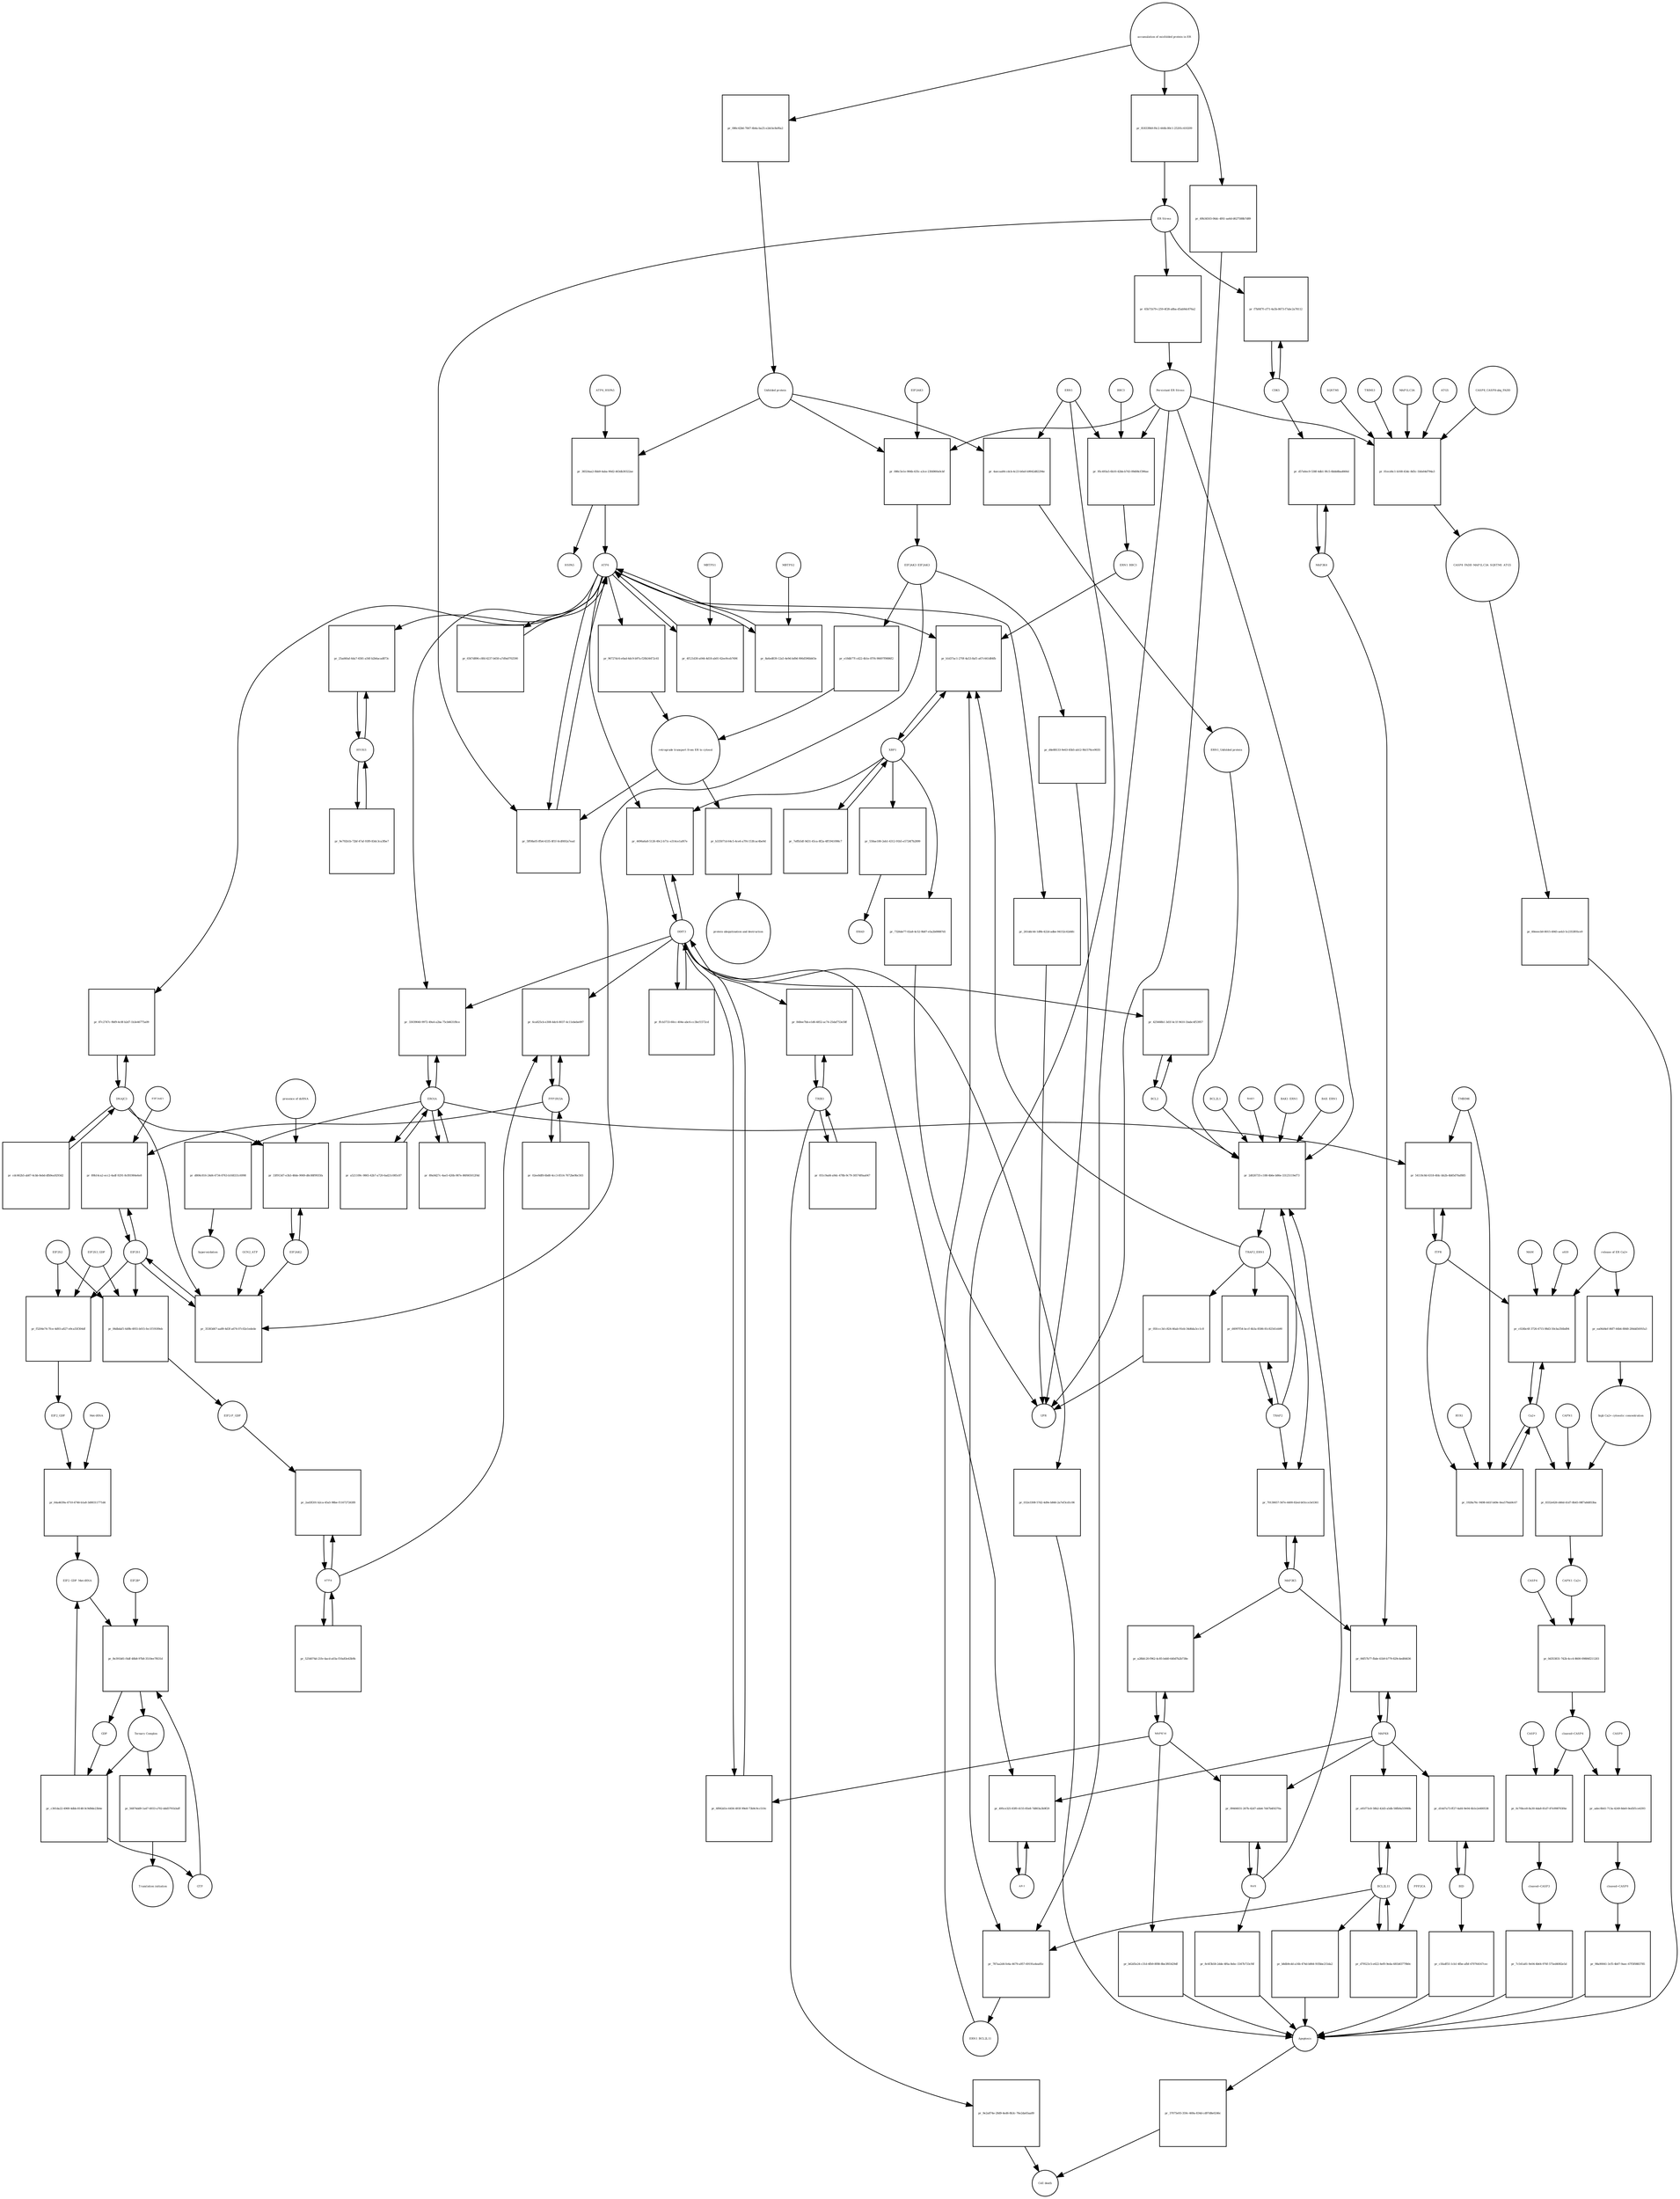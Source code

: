 strict digraph  {
ATF6_HSPA5 [annotation="", bipartite=0, cls=complex, fontsize=4, label=ATF6_HSPA5, shape=circle];
"pr_38324aa2-0bb9-4aba-90d2-463db30322ae" [annotation="", bipartite=1, cls=process, fontsize=4, label="pr_38324aa2-0bb9-4aba-90d2-463db30322ae", shape=square];
ATF6 [annotation="urn_miriam_hgnc.symbol_ATF6", bipartite=0, cls=macromolecule, fontsize=4, label=ATF6, shape=circle];
HSPA5 [annotation="urn_miriam_hgnc.symbol_HSPA5", bipartite=0, cls=macromolecule, fontsize=4, label=HSPA5, shape=circle];
"Unfolded protein" [annotation="", bipartite=0, cls=macromolecule, fontsize=4, label="Unfolded protein", shape=circle];
ERN1 [annotation="urn_miriam_hgnc.symbol_ERN1", bipartite=0, cls=macromolecule, fontsize=4, label=ERN1, shape=circle];
"pr_4aecaa84-cdcb-4c23-b0a0-b9042d82294e" [annotation="", bipartite=1, cls=process, fontsize=4, label="pr_4aecaa84-cdcb-4c23-b0a0-b9042d82294e", shape=square];
"ERN1_Unfolded protein" [annotation="", bipartite=0, cls=complex, fontsize=4, label="ERN1_Unfolded protein", shape=circle];
EIF2AK3_EIF2AK3 [annotation="", bipartite=0, cls=complex, fontsize=4, label=EIF2AK3_EIF2AK3, shape=circle];
"pr_e18db77f-cd22-4b1e-87f4-98497f9886f2" [annotation="", bipartite=1, cls=process, fontsize=4, label="pr_e18db77f-cd22-4b1e-87f4-98497f9886f2", shape=square];
"retrograde transport from ER to cytosol" [annotation="", bipartite=0, cls=phenotype, fontsize=4, label="retrograde transport from ER to cytosol", shape=circle];
"pr_96727dc6-e0ad-4dc9-b97a-f20b34472c61" [annotation="", bipartite=1, cls=process, fontsize=4, label="pr_96727dc6-e0ad-4dc9-b97a-f20b34472c61", shape=square];
"pr_b335071d-64c5-4ce6-a7f4-153fcac4be9d" [annotation="", bipartite=1, cls=process, fontsize=4, label="pr_b335071d-64c5-4ce6-a7f4-153fcac4be9d", shape=square];
"protein ubiquitination and destruction" [annotation="", bipartite=0, cls=phenotype, fontsize=4, label="protein ubiquitination and destruction", shape=circle];
"pr_2d026735-c188-4b6e-b86e-33125119ef73" [annotation="", bipartite=1, cls=process, fontsize=4, label="pr_2d026735-c188-4b6e-b86e-33125119ef73", shape=square];
TRAF2_ERN1 [annotation="", bipartite=0, cls=complex, fontsize=4, label=TRAF2_ERN1, shape=circle];
BAK1_ERN1 [annotation="", bipartite=0, cls=complex, fontsize=4, label=BAK1_ERN1, shape=circle];
BAX_ERN1 [annotation="", bipartite=0, cls=complex, fontsize=4, label=BAX_ERN1, shape=circle];
BCL2 [annotation="urn_miriam_hgnc.symbol_BCL2", bipartite=0, cls="nucleic acid feature", fontsize=4, label=BCL2, shape=circle];
BCL2L1 [annotation="urn_miriam_hgnc.symbol_BCL2L1", bipartite=0, cls=macromolecule, fontsize=4, label=BCL2L1, shape=circle];
"Persistant ER Stress" [annotation="", bipartite=0, cls=phenotype, fontsize=4, label="Persistant ER Stress", shape=circle];
BAX [annotation="urn_miriam_hgnc.symbol_BAX", bipartite=0, cls=macromolecule, fontsize=4, label=BAX, shape=circle];
BAK1 [annotation="urn_miriam_hgnc.symbol_BAK1", bipartite=0, cls=macromolecule, fontsize=4, label=BAK1, shape=circle];
TRAF2 [annotation="urn_miriam_hgnc.symbol_TRAF2", bipartite=0, cls=macromolecule, fontsize=4, label=TRAF2, shape=circle];
XBP1 [annotation="urn_miriam_hgnc.symbol_XBP1", bipartite=0, cls=macromolecule, fontsize=4, label=XBP1, shape=circle];
"pr_b1d37ac1-270f-4a53-8af1-a67c441d84fb" [annotation="", bipartite=1, cls=process, fontsize=4, label="pr_b1d37ac1-270f-4a53-8af1-a67c441d84fb", shape=square];
ERN1_BBC3 [annotation="", bipartite=0, cls=complex, fontsize=4, label=ERN1_BBC3, shape=circle];
ERN1_BCL2L11 [annotation="", bipartite=0, cls=complex, fontsize=4, label=ERN1_BCL2L11, shape=circle];
"pr_7effb5df-9d31-45ca-8f2a-4ff1941098c7" [annotation="", bipartite=1, cls=process, fontsize=4, label="pr_7effb5df-9d31-45ca-8f2a-4ff1941098c7", shape=square];
"pr_558ae180-2eb1-4312-91b5-e5724f7b2899" [annotation="", bipartite=1, cls=process, fontsize=4, label="pr_558ae180-2eb1-4312-91b5-e5724f7b2899", shape=square];
ERAD [annotation="", bipartite=0, cls=phenotype, fontsize=4, label=ERAD, shape=circle];
"pr_7326de77-02a8-4c52-9b87-e5a2b09887d1" [annotation="", bipartite=1, cls=process, fontsize=4, label="pr_7326de77-02a8-4c52-9b87-e5a2b09887d1", shape=square];
UPR [annotation="", bipartite=0, cls=phenotype, fontsize=4, label=UPR, shape=circle];
"pr_d4997f54-bccf-4b3a-8586-81c82541eb90" [annotation="", bipartite=1, cls=process, fontsize=4, label="pr_d4997f54-bccf-4b3a-8586-81c82541eb90", shape=square];
MAPK8 [annotation="urn_miriam_hgnc.symbol_MAPK8", bipartite=0, cls=macromolecule, fontsize=4, label=MAPK8, shape=circle];
"pr_06f57b77-fbde-41b9-b779-829c4ed84636" [annotation="", bipartite=1, cls=process, fontsize=4, label="pr_06f57b77-fbde-41b9-b779-829c4ed84636", shape=square];
MAP3K4 [annotation="urn_miriam_hgnc.symbol_MAP3K4", bipartite=0, cls=macromolecule, fontsize=4, label=MAP3K4, shape=circle];
MAP3K5 [annotation="urn_miriam_hgnc.symbol_MAP3K5", bipartite=0, cls=macromolecule, fontsize=4, label=MAP3K5, shape=circle];
MAPK14 [annotation="urn_miriam_hgnc.symbol_MAPK14", bipartite=0, cls=macromolecule, fontsize=4, label=MAPK14, shape=circle];
"pr_a28bfc20-f962-4c85-b440-640d7b2b738e" [annotation="", bipartite=1, cls=process, fontsize=4, label="pr_a28bfc20-f962-4c85-b440-640d7b2b738e", shape=square];
"pr_b62d5e24-c31d-4fb9-8f88-8be3f65429df" [annotation="", bipartite=1, cls=process, fontsize=4, label="pr_b62d5e24-c31d-4fb9-8f88-8be3f65429df", shape=square];
Apoptosis [annotation="", bipartite=0, cls=phenotype, fontsize=4, label=Apoptosis, shape=circle];
DDIT3 [annotation="urn_miriam_hgnc.symbol_DDIT3", bipartite=0, cls=macromolecule, fontsize=4, label=DDIT3, shape=circle];
"pr_6f062d1e-6456-493f-99e8-73b9c9cc510c" [annotation="", bipartite=1, cls=process, fontsize=4, label="pr_6f062d1e-6456-493f-99e8-73b9c9cc510c", shape=square];
"pr_032e3308-57d2-4d9e-b846-2a7ef3cd1c06" [annotation="", bipartite=1, cls=process, fontsize=4, label="pr_032e3308-57d2-4d9e-b846-2a7ef3cd1c06", shape=square];
"pr_425668b1-3d1f-4c1f-9410-1babc4f53957" [annotation="", bipartite=1, cls=process, fontsize=4, label="pr_425668b1-3d1f-4c1f-9410-1babc4f53957", shape=square];
"pr_5ff08a05-ffb4-4335-8f1f-0cdf492a7ead" [annotation="", bipartite=1, cls=process, fontsize=4, label="pr_5ff08a05-ffb4-4335-8f1f-0cdf492a7ead", shape=square];
"ER Stress" [annotation="", bipartite=0, cls=phenotype, fontsize=4, label="ER Stress", shape=circle];
"pr_4f121d30-a044-4d18-ab01-62ee9ceb7496" [annotation="", bipartite=1, cls=process, fontsize=4, label="pr_4f121d30-a044-4d18-ab01-62ee9ceb7496", shape=square];
MBTPS1 [annotation="urn_miriam_hgnc.symbol_MBTPS1", bipartite=0, cls=macromolecule, fontsize=4, label=MBTPS1, shape=circle];
"pr_8a6ed839-12a5-4e9d-bd9d-906d596bb03e" [annotation="", bipartite=1, cls=process, fontsize=4, label="pr_8a6ed839-12a5-4e9d-bd9d-906d596bb03e", shape=square];
MBTPS2 [annotation="urn_miriam_hgnc.symbol_MBTPS2", bipartite=0, cls=macromolecule, fontsize=4, label=MBTPS2, shape=circle];
"pr_6567d896-c8fd-4237-b650-a7d9a0702590" [annotation="", bipartite=1, cls=process, fontsize=4, label="pr_6567d896-c8fd-4237-b650-a7d9a0702590", shape=square];
"pr_ffcb3733-60cc-404e-abc6-cc3bcf1572cd" [annotation="", bipartite=1, cls=process, fontsize=4, label="pr_ffcb3733-60cc-404e-abc6-cc3bcf1572cd", shape=square];
"pr_4496a6a8-5126-49c2-b71c-e314ce1af67e" [annotation="", bipartite=1, cls=process, fontsize=4, label="pr_4496a6a8-5126-49c2-b71c-e314ce1af67e", shape=square];
EIF2S1 [annotation="urn_miriam_hgnc.symbol_EIF2S1", bipartite=0, cls=macromolecule, fontsize=4, label=EIF2S1, shape=circle];
"pr_35383d67-aa89-4d3f-a674-07c02e1edede" [annotation="", bipartite=1, cls=process, fontsize=4, label="pr_35383d67-aa89-4d3f-a674-07c02e1edede", shape=square];
GCN2_ATP [annotation="", bipartite=0, cls=complex, fontsize=4, label=GCN2_ATP, shape=circle];
EIF2AK2 [annotation="urn_miriam_hgnc.symbol_EIF2AK2", bipartite=0, cls=macromolecule, fontsize=4, label=EIF2AK2, shape=circle];
DNAJC3 [annotation="urn_miriam_hgnc.symbol_DNAJC3", bipartite=0, cls=macromolecule, fontsize=4, label=DNAJC3, shape=circle];
EIF2S2 [annotation="urn_miriam_hgnc.symbol_EIF2S2", bipartite=0, cls=macromolecule, fontsize=4, label=EIF2S2, shape=circle];
"pr_f5204e74-7fce-4d93-a827-e9ca55f304df" [annotation="", bipartite=1, cls=process, fontsize=4, label="pr_f5204e74-7fce-4d93-a827-e9ca55f304df", shape=square];
EIF2S3_GDP [annotation="", bipartite=0, cls=complex, fontsize=4, label=EIF2S3_GDP, shape=circle];
EIF2_GDP [annotation="", bipartite=0, cls=complex, fontsize=4, label=EIF2_GDP, shape=circle];
"EIF2_GDP_Met-tRNA" [annotation="", bipartite=0, cls=complex, fontsize=4, label="EIF2_GDP_Met-tRNA", shape=circle];
"pr_8e391b81-f4df-48b8-97b8-3510ee7f631d" [annotation="", bipartite=1, cls=process, fontsize=4, label="pr_8e391b81-f4df-48b8-97b8-3510ee7f631d", shape=square];
"Ternary Complex" [annotation="", bipartite=0, cls=complex, fontsize=4, label="Ternary Complex", shape=circle];
"EIF2B*" [annotation="", bipartite=0, cls=complex, fontsize=4, label="EIF2B*", shape=circle];
GTP [annotation="urn_miriam_obo.chebi_CHEBI%3A57600", bipartite=0, cls="simple chemical", fontsize=4, label=GTP, shape=circle];
GDP [annotation="urn_miriam_obo.chebi_CHEBI%3A65180", bipartite=0, cls="simple chemical", fontsize=4, label=GDP, shape=circle];
"pr_c361da22-4969-4dbb-8148-0c9d9de23b4e" [annotation="", bipartite=1, cls=process, fontsize=4, label="pr_c361da22-4969-4dbb-8148-0c9d9de23b4e", shape=square];
ATF4 [annotation="urn_miriam_hgnc.symbol_ATF4", bipartite=0, cls=macromolecule, fontsize=4, label=ATF4, shape=circle];
"pr_2ad3f201-b2ca-45a5-98be-f116727263f8" [annotation="", bipartite=1, cls=process, fontsize=4, label="pr_2ad3f201-b2ca-45a5-98be-f116727263f8", shape=square];
"EIF2-P_GDP" [annotation="", bipartite=0, cls=complex, fontsize=4, label="EIF2-P_GDP", shape=circle];
"pr_5254074d-21fe-4acd-a03a-f10a83e43b9b" [annotation="", bipartite=1, cls=process, fontsize=4, label="pr_5254074d-21fe-4acd-a03a-f10a83e43b9b", shape=square];
PPP1R15A [annotation="urn_miriam_hgnc.symbol_PPP1R15A", bipartite=0, cls=macromolecule, fontsize=4, label=PPP1R15A, shape=circle];
"pr_6ca825cb-e308-4dc6-8037-4c11ebebe097" [annotation="", bipartite=1, cls=process, fontsize=4, label="pr_6ca825cb-e308-4dc6-8037-4c11ebebe097", shape=square];
"pr_02ee8df8-6bd0-4cc3-8514-7672be9bc503" [annotation="", bipartite=1, cls=process, fontsize=4, label="pr_02ee8df8-6bd0-4cc3-8514-7672be9bc503", shape=square];
"pr_56874dd9-1a47-4933-a702-ddd5791b3aff" [annotation="", bipartite=1, cls=process, fontsize=4, label="pr_56874dd9-1a47-4933-a702-ddd5791b3aff", shape=square];
"Translation initiation" [annotation="", bipartite=0, cls=phenotype, fontsize=4, label="Translation initiation", shape=circle];
"pr_70130657-567e-4400-82ed-b03cce3e5361" [annotation="", bipartite=1, cls=process, fontsize=4, label="pr_70130657-567e-4400-82ed-b03cce3e5361", shape=square];
ERO1A [annotation="urn_miriam_hgnc.symbol_ERO1A", bipartite=0, cls=macromolecule, fontsize=4, label=ERO1A, shape=circle];
"pr_33039040-9972-49a4-a2ba-75cb6631f8ce" [annotation="", bipartite=1, cls=process, fontsize=4, label="pr_33039040-9972-49a4-a2ba-75cb6631f8ce", shape=square];
"pr_89a9d27c-4ae5-426b-987e-86f665012f4d" [annotation="", bipartite=1, cls=process, fontsize=4, label="pr_89a9d27c-4ae5-426b-987e-86f665012f4d", shape=square];
"pr_89b14ca2-ecc2-4adf-9291-8cf81984e6e8" [annotation="", bipartite=1, cls=process, fontsize=4, label="pr_89b14ca2-ecc2-4adf-9291-8cf81984e6e8", shape=square];
EIF2AK1 [annotation="urn_miriam_hgnc.symbol_EIF2AK1", bipartite=0, cls=macromolecule, fontsize=4, label=EIF2AK1, shape=circle];
"pr_09466031-267b-42d7-abb4-7d47b4f4370a" [annotation="", bipartite=1, cls=process, fontsize=4, label="pr_09466031-267b-42d7-abb4-7d47b4f4370a", shape=square];
"pr_8c6f3b58-2dde-4f6a-8ebc-3347b733cf4f" [annotation="", bipartite=1, cls=process, fontsize=4, label="pr_8c6f3b58-2dde-4f6a-8ebc-3347b733cf4f", shape=square];
"Ca2+" [annotation="urn_miriam_obo.chebi_CHEBI%3A29108", bipartite=0, cls="simple chemical", fontsize=4, label="Ca2+", shape=circle];
"pr_c024bc6f-3726-4715-98d3-50cba356bd94" [annotation="", bipartite=1, cls=process, fontsize=4, label="pr_c024bc6f-3726-4715-98d3-50cba356bd94", shape=square];
"release of ER Ca2+" [annotation="", bipartite=0, cls=phenotype, fontsize=4, label="release of ER Ca2+", shape=circle];
ITPR [annotation="urn_miriam_hgnc.symbol_ITPR1|urn_miriam_hgnc.symbol_ITPR2|urn_miriam_hgnc.symbol_ITPR3", bipartite=0, cls=macromolecule, fontsize=4, label=ITPR, shape=circle];
MAM [annotation="", bipartite=0, cls=phenotype, fontsize=4, label=MAM, shape=circle];
s619 [annotation="", bipartite=0, cls=complex, fontsize=4, label=s619, shape=circle];
"pr_d57a6ec9-538f-4db1-9fc5-6bbb8bad666d" [annotation="", bipartite=1, cls=process, fontsize=4, label="pr_d57a6ec9-538f-4db1-9fc5-6bbb8bad666d", shape=square];
CDK5 [annotation="urn_miriam_hgnc.symbol_CDK5", bipartite=0, cls=macromolecule, fontsize=4, label=CDK5, shape=circle];
"pr_f7bf4f7f-cf71-4a5b-8673-f7abc2a78112" [annotation="", bipartite=1, cls="uncertain process", fontsize=4, label="pr_f7bf4f7f-cf71-4a5b-8673-f7abc2a78112", shape=square];
"pr_37075e93-359c-469a-834d-cd97d8e0246c" [annotation="", bipartite=1, cls=process, fontsize=4, label="pr_37075e93-359c-469a-834d-cd97d8e0246c", shape=square];
"Cell death" [annotation="", bipartite=0, cls=phenotype, fontsize=4, label="Cell death", shape=circle];
"pr_1928a76c-9498-441f-b49e-0ea579ab9c67" [annotation="", bipartite=1, cls=process, fontsize=4, label="pr_1928a76c-9498-441f-b49e-0ea579ab9c67", shape=square];
TMBIM6 [annotation="urn_miriam_hgnc.symbol_TMBIM6", bipartite=0, cls=macromolecule, fontsize=4, label=TMBIM6, shape=circle];
RYR1 [annotation="urn_miriam_hgnc.symbol_RYR1", bipartite=0, cls=macromolecule, fontsize=4, label=RYR1, shape=circle];
EIF2AK3 [annotation="urn_miriam_hgnc.symbol_EIF2AK3", bipartite=0, cls=macromolecule, fontsize=4, label=EIF2AK3, shape=circle];
"pr_086c5e1e-984b-435c-a3ce-23fd060a0cbf" [annotation="", bipartite=1, cls=process, fontsize=4, label="pr_086c5e1e-984b-435c-a3ce-23fd060a0cbf", shape=square];
"pr_d806c816-24d4-4734-8763-b168331c6998" [annotation="", bipartite=1, cls=process, fontsize=4, label="pr_d806c816-24d4-4734-8763-b168331c6998", shape=square];
hyperoxidation [annotation="", bipartite=0, cls=phenotype, fontsize=4, label=hyperoxidation, shape=circle];
"pr_a521109c-9865-42b7-a720-6ad21c085c87" [annotation="", bipartite=1, cls=process, fontsize=4, label="pr_a521109c-9865-42b7-a720-6ad21c085c87", shape=square];
"pr_65b71b79-c259-4f28-a8ba-d5ab9dc876a2" [annotation="", bipartite=1, cls=process, fontsize=4, label="pr_65b71b79-c259-4f28-a8ba-d5ab9dc876a2", shape=square];
"CASP8_CASP8-ubq_FADD" [annotation="", bipartite=0, cls=complex, fontsize=4, label="CASP8_CASP8-ubq_FADD", shape=circle];
"pr_01ecd4c1-b168-43dc-8d5c-1bfa64d794a3" [annotation="", bipartite=1, cls=process, fontsize=4, label="pr_01ecd4c1-b168-43dc-8d5c-1bfa64d794a3", shape=square];
"SQSTM1 " [annotation="urn_miriam_hgnc.symbol_SQSTM1", bipartite=0, cls=macromolecule, fontsize=4, label="SQSTM1 ", shape=circle];
CASP8_FADD_MAP1LC3A_SQSTM1_ATG5 [annotation="", bipartite=0, cls=complex, fontsize=4, label=CASP8_FADD_MAP1LC3A_SQSTM1_ATG5, shape=circle];
TRIM13 [annotation="urn_miriam_hgnc.symbol_TRIM13", bipartite=0, cls=macromolecule, fontsize=4, label=TRIM13, shape=circle];
MAP1LC3A [annotation="urn_miriam_hgnc.symbol_MAP1LC3A", bipartite=0, cls=macromolecule, fontsize=4, label=MAP1LC3A, shape=circle];
ATG5 [annotation="urn_miriam_hgnc.symbol_ATG5", bipartite=0, cls=macromolecule, fontsize=4, label=ATG5, shape=circle];
"pr_60eeecb0-8015-4945-aeb3-5c2353f05ce9" [annotation="", bipartite=1, cls=process, fontsize=4, label="pr_60eeecb0-8015-4945-aeb3-5c2353f05ce9", shape=square];
"AP-1" [annotation="urn_miriam_hgnc.symbol_FOS|urn_miriam_hgnc.symbol_FOSB|urn_miriam_hgnc.symbol_FOSL1|urn_miriam_hgnc.symbol_FOSL2|urn_miriam_hgnc.symbol_JUN|urn_miriam_hgnc.symbol_JUNB|urn_miriam_hgnc.symbol_JUND", bipartite=0, cls=macromolecule, fontsize=4, label="AP-1", shape=circle];
"pr_495ce325-83f0-4155-85e8-7d803a3b9f29" [annotation="", bipartite=1, cls=process, fontsize=4, label="pr_495ce325-83f0-4155-85e8-7d803a3b9f29", shape=square];
"pr_33f913d7-e3b3-48de-9069-d8c88f9935fa" [annotation="", bipartite=1, cls=process, fontsize=4, label="pr_33f913d7-e3b3-48de-9069-d8c88f9935fa", shape=square];
"presence of dsRNA" [annotation="", bipartite=0, cls=phenotype, fontsize=4, label="presence of dsRNA", shape=circle];
"Met-tRNA" [annotation="urn_miriam_hgnc_HGNC%3A34779", bipartite=0, cls="nucleic acid feature", fontsize=4, label="Met-tRNA", shape=circle];
"pr_64a4639a-4710-4746-b1a8-3d00311771d4" [annotation="", bipartite=1, cls=process, fontsize=4, label="pr_64a4639a-4710-4746-b1a8-3d00311771d4", shape=square];
"pr_06dbdaf1-6d9b-4955-b015-fec1f19189eb" [annotation="", bipartite=1, cls=process, fontsize=4, label="pr_06dbdaf1-6d9b-4955-b015-fec1f19189eb", shape=square];
"accumulation of misfolded protein in ER" [annotation="", bipartite=0, cls=phenotype, fontsize=4, label="accumulation of misfolded protein in ER", shape=circle];
"pr_086c42b6-7847-4b4a-ba25-e2dcbc8ef6a2" [annotation="", bipartite=1, cls=process, fontsize=4, label="pr_086c42b6-7847-4b4a-ba25-e2dcbc8ef6a2", shape=square];
"pr_818339b9-f6c2-444b-80c1-25201c410209" [annotation="", bipartite=1, cls=process, fontsize=4, label="pr_818339b9-f6c2-444b-80c1-25201c410209", shape=square];
"pr_49b34503-06dc-4f61-aa6d-d627588b7d89" [annotation="", bipartite=1, cls=process, fontsize=4, label="pr_49b34503-06dc-4f61-aa6d-d627588b7d89", shape=square];
"pr_d4e88133-9e63-45b5-ab12-9b1576ce9035" [annotation="", bipartite=1, cls=process, fontsize=4, label="pr_d4e88133-9e63-45b5-ab12-9b1576ce9035", shape=square];
"pr_05fccc3d-c824-46ab-91eb-34d6da3cc1c8" [annotation="", bipartite=1, cls=process, fontsize=4, label="pr_05fccc3d-c824-46ab-91eb-34d6da3cc1c8", shape=square];
"pr_261ddc44-1d9b-422d-adbe-94152c62d4fc" [annotation="", bipartite=1, cls=process, fontsize=4, label="pr_261ddc44-1d9b-422d-adbe-94152c62d4fc", shape=square];
BCL2L11 [annotation="urn_miriam_hgnc.symbol_BCL2L11", bipartite=0, cls=macromolecule, fontsize=4, label=BCL2L11, shape=circle];
"pr_e81f73c8-58b2-42d3-a5db-58fb9a55900b" [annotation="", bipartite=1, cls=process, fontsize=4, label="pr_e81f73c8-58b2-42d3-a5db-58fb9a55900b", shape=square];
BID [annotation="urn_miriam_hgnc.symbol_BID", bipartite=0, cls=macromolecule, fontsize=4, label=BID, shape=circle];
"pr_d14d7a73-ff27-4afd-9e04-6b1e2e600538" [annotation="", bipartite=1, cls=process, fontsize=4, label="pr_d14d7a73-ff27-4afd-9e04-6b1e2e600538", shape=square];
"pr_b8db9cdd-a16b-474d-b864-91fbbe215da2" [annotation="", bipartite=1, cls=process, fontsize=4, label="pr_b8db9cdd-a16b-474d-b864-91fbbe215da2", shape=square];
"pr_c5fadf55-1cb1-4fbe-afbf-470764167cec" [annotation="", bipartite=1, cls=process, fontsize=4, label="pr_c5fadf55-1cb1-4fbe-afbf-470764167cec", shape=square];
"pr_787aa2d4-fe4a-4679-a957-69191a4ea85c" [annotation="", bipartite=1, cls=process, fontsize=4, label="pr_787aa2d4-fe4a-4679-a957-69191a4ea85c", shape=square];
"pr_95c493a5-6b10-42bb-b743-09d08cf396ae" [annotation="", bipartite=1, cls=process, fontsize=4, label="pr_95c493a5-6b10-42bb-b743-09d08cf396ae", shape=square];
BBC3 [annotation="urn_miriam_hgnc.symbol_BBC3", bipartite=0, cls=macromolecule, fontsize=4, label=BBC3, shape=circle];
"pr_d79523c5-e622-4ef0-9eda-681b83779b0c" [annotation="", bipartite=1, cls=process, fontsize=4, label="pr_d79523c5-e622-4ef0-9eda-681b83779b0c", shape=square];
PPP2CA [annotation="urn_miriam_hgnc.symbol_PPP2CA", bipartite=0, cls=macromolecule, fontsize=4, label=PPP2CA, shape=circle];
TRIB3 [annotation="urn_miriam_hgnc.symbol_TRIB3", bipartite=0, cls=macromolecule, fontsize=4, label=TRIB3, shape=circle];
"pr_848ee7bb-e1d6-4852-ac74-25daf753e58f" [annotation="", bipartite=1, cls=process, fontsize=4, label="pr_848ee7bb-e1d6-4852-ac74-25daf753e58f", shape=square];
"pr_051c9ad4-a9dc-478b-9c79-30574f0aa047" [annotation="", bipartite=1, cls=process, fontsize=4, label="pr_051c9ad4-a9dc-478b-9c79-30574f0aa047", shape=square];
"pr_9e2a874e-28d9-4ed6-8b3c-76e2da65aa89" [annotation="", bipartite=1, cls=process, fontsize=4, label="pr_9e2a874e-28d9-4ed6-8b3c-76e2da65aa89", shape=square];
"pr_ea06d4ef-86f7-44b6-8848-284dd5691fa3" [annotation="", bipartite=1, cls=process, fontsize=4, label="pr_ea06d4ef-86f7-44b6-8848-284dd5691fa3", shape=square];
"high Ca2+ cytosolic concentration" [annotation="", bipartite=0, cls=phenotype, fontsize=4, label="high Ca2+ cytosolic concentration", shape=circle];
"pr_87c2747c-9bf9-4c8f-b2d7-1b3e46775a09" [annotation="", bipartite=1, cls=process, fontsize=4, label="pr_87c2747c-9bf9-4c8f-b2d7-1b3e46775a09", shape=square];
"pr_cdc662b5-ab87-4cbb-8ebd-dfb9ea9293d2" [annotation="", bipartite=1, cls=process, fontsize=4, label="pr_cdc662b5-ab87-4cbb-8ebd-dfb9ea9293d2", shape=square];
"pr_54118c8d-6318-4fdc-bb2b-4b85d70af885" [annotation="", bipartite=1, cls=process, fontsize=4, label="pr_54118c8d-6318-4fdc-bb2b-4b85d70af885", shape=square];
CASP4 [annotation="urn_miriam_hgnc.symbol_CASP4", bipartite=0, cls=macromolecule, fontsize=4, label=CASP4, shape=circle];
"pr_0d353831-742b-4cc4-8600-09806f211203" [annotation="", bipartite=1, cls=process, fontsize=4, label="pr_0d353831-742b-4cc4-8600-09806f211203", shape=square];
"cleaved~CASP4" [annotation="urn_miriam_hgnc.symbol_CASP4", bipartite=0, cls=macromolecule, fontsize=4, label="cleaved~CASP4", shape=circle];
"CAPN1_Ca2+" [annotation="", bipartite=0, cls=complex, fontsize=4, label="CAPN1_Ca2+", shape=circle];
CASP3 [annotation="urn_miriam_hgnc.symbol_CASP3", bipartite=0, cls=macromolecule, fontsize=4, label=CASP3, shape=circle];
"pr_0c70bce8-8a30-4da8-81d7-87e998703f4e" [annotation="", bipartite=1, cls=process, fontsize=4, label="pr_0c70bce8-8a30-4da8-81d7-87e998703f4e", shape=square];
"cleaved~CASP3" [annotation="urn_miriam_hgnc.symbol_CASP3", bipartite=0, cls=macromolecule, fontsize=4, label="cleaved~CASP3", shape=circle];
CASP9 [annotation="urn_miriam_hgnc.symbol_CSAP9", bipartite=0, cls=macromolecule, fontsize=4, label=CASP9, shape=circle];
"pr_adec0b41-713a-4249-8de0-0ed5f1ce4393" [annotation="", bipartite=1, cls=process, fontsize=4, label="pr_adec0b41-713a-4249-8de0-0ed5f1ce4393", shape=square];
"cleaved~CASP9" [annotation="urn_miriam_hgnc.symbol_CASP9", bipartite=0, cls=macromolecule, fontsize=4, label="cleaved~CASP9", shape=circle];
CAPN1 [annotation="urn_miriam_hgnc.symbol_CAPN1", bipartite=0, cls=macromolecule, fontsize=4, label=CAPN1, shape=circle];
"pr_8332e626-d46d-41d7-8b45-08f7a8d853ba" [annotation="", bipartite=1, cls=process, fontsize=4, label="pr_8332e626-d46d-41d7-8b45-08f7a8d853ba", shape=square];
"pr_7c541a81-9e04-4b64-976f-575ed4082e5d" [annotation="", bipartite=1, cls=process, fontsize=4, label="pr_7c541a81-9e04-4b64-976f-575ed4082e5d", shape=square];
"pr_98a90041-3cf5-4b07-9aec-67f5f0883785" [annotation="", bipartite=1, cls=process, fontsize=4, label="pr_98a90041-3cf5-4b07-9aec-67f5f0883785", shape=square];
HYOU1 [annotation="urn_miriam_hgnc.symbol_HYOU1", bipartite=0, cls=macromolecule, fontsize=4, label=HYOU1, shape=circle];
"pr_25ad40af-6da7-4581-a56f-b2b6acad873c" [annotation="", bipartite=1, cls=process, fontsize=4, label="pr_25ad40af-6da7-4581-a56f-b2b6acad873c", shape=square];
"pr_9e792b1b-72bf-47af-93f9-83dc3ca3fbe7" [annotation="", bipartite=1, cls=process, fontsize=4, label="pr_9e792b1b-72bf-47af-93f9-83dc3ca3fbe7", shape=square];
ATF6_HSPA5 -> "pr_38324aa2-0bb9-4aba-90d2-463db30322ae"  [annotation="", interaction_type=consumption];
"pr_38324aa2-0bb9-4aba-90d2-463db30322ae" -> ATF6  [annotation="", interaction_type=production];
"pr_38324aa2-0bb9-4aba-90d2-463db30322ae" -> HSPA5  [annotation="", interaction_type=production];
ATF6 -> "pr_96727dc6-e0ad-4dc9-b97a-f20b34472c61"  [annotation="", interaction_type=consumption];
ATF6 -> "pr_b1d37ac1-270f-4a53-8af1-a67c441d84fb"  [annotation="urn_miriam_pubmed_26587781|urn_miriam_pubmed_23430059", interaction_type=catalysis];
ATF6 -> "pr_5ff08a05-ffb4-4335-8f1f-0cdf492a7ead"  [annotation="", interaction_type=consumption];
ATF6 -> "pr_4f121d30-a044-4d18-ab01-62ee9ceb7496"  [annotation="", interaction_type=consumption];
ATF6 -> "pr_8a6ed839-12a5-4e9d-bd9d-906d596bb03e"  [annotation="", interaction_type=consumption];
ATF6 -> "pr_6567d896-c8fd-4237-b650-a7d9a0702590"  [annotation="", interaction_type=consumption];
ATF6 -> "pr_4496a6a8-5126-49c2-b71c-e314ce1af67e"  [annotation="urn_miriam_pubmed_26587781|urn_miriam_pubmed_17991856|urn_miriam_pubmed_28843399", interaction_type=catalysis];
ATF6 -> "pr_33039040-9972-49a4-a2ba-75cb6631f8ce"  [annotation="urn_miriam_pubmed_23850759|urn_miriam_pubmed_25387528", interaction_type=catalysis];
ATF6 -> "pr_261ddc44-1d9b-422d-adbe-94152c62d4fc"  [annotation="", interaction_type=consumption];
ATF6 -> "pr_87c2747c-9bf9-4c8f-b2d7-1b3e46775a09"  [annotation="urn_miriam_pubmed_12601012|urn_miriam_pubmed_18360008", interaction_type=catalysis];
ATF6 -> "pr_25ad40af-6da7-4581-a56f-b2b6acad873c"  [annotation=urn_miriam_pubmed_18360008, interaction_type=catalysis];
"Unfolded protein" -> "pr_38324aa2-0bb9-4aba-90d2-463db30322ae"  [annotation="urn_miriam_pubmed_19509052|urn_miriam_pubmed_12847084|urn_miriam_pubmed_23850759", interaction_type=catalysis];
"Unfolded protein" -> "pr_4aecaa84-cdcb-4c23-b0a0-b9042d82294e"  [annotation="", interaction_type=consumption];
"Unfolded protein" -> "pr_086c5e1e-984b-435c-a3ce-23fd060a0cbf"  [annotation=urn_miriam_pubmed_17991856, interaction_type=catalysis];
ERN1 -> "pr_4aecaa84-cdcb-4c23-b0a0-b9042d82294e"  [annotation="", interaction_type=consumption];
ERN1 -> "pr_787aa2d4-fe4a-4679-a957-69191a4ea85c"  [annotation="", interaction_type=consumption];
ERN1 -> "pr_95c493a5-6b10-42bb-b743-09d08cf396ae"  [annotation="", interaction_type=consumption];
"pr_4aecaa84-cdcb-4c23-b0a0-b9042d82294e" -> "ERN1_Unfolded protein"  [annotation="", interaction_type=production];
"ERN1_Unfolded protein" -> "pr_2d026735-c188-4b6e-b86e-33125119ef73"  [annotation="", interaction_type=consumption];
EIF2AK3_EIF2AK3 -> "pr_e18db77f-cd22-4b1e-87f4-98497f9886f2"  [annotation="", interaction_type=consumption];
EIF2AK3_EIF2AK3 -> "pr_35383d67-aa89-4d3f-a674-07c02e1edede"  [annotation="urn_miriam_pubmed_12667446|urn_miriam_pubmed_16246152|urn_miriam_pubmed_12601012|urn_miriam_pubmed_23850759|urn_miriam_pubmed_18360008|urn_miriam_pubmed_26587781", interaction_type=catalysis];
EIF2AK3_EIF2AK3 -> "pr_d4e88133-9e63-45b5-ab12-9b1576ce9035"  [annotation="", interaction_type=consumption];
"pr_e18db77f-cd22-4b1e-87f4-98497f9886f2" -> "retrograde transport from ER to cytosol"  [annotation="", interaction_type=production];
"retrograde transport from ER to cytosol" -> "pr_b335071d-64c5-4ce6-a7f4-153fcac4be9d"  [annotation="", interaction_type=consumption];
"retrograde transport from ER to cytosol" -> "pr_5ff08a05-ffb4-4335-8f1f-0cdf492a7ead"  [annotation="urn_miriam_pubmed_18360008|urn_miriam_pubmed_17991856|urn_miriam_pubmed_26587781|urn_miriam_pubmed_12847084", interaction_type=inhibition];
"pr_96727dc6-e0ad-4dc9-b97a-f20b34472c61" -> "retrograde transport from ER to cytosol"  [annotation="", interaction_type=production];
"pr_b335071d-64c5-4ce6-a7f4-153fcac4be9d" -> "protein ubiquitination and destruction"  [annotation="", interaction_type=production];
"pr_2d026735-c188-4b6e-b86e-33125119ef73" -> TRAF2_ERN1  [annotation="", interaction_type=production];
TRAF2_ERN1 -> "pr_b1d37ac1-270f-4a53-8af1-a67c441d84fb"  [annotation="urn_miriam_pubmed_26587781|urn_miriam_pubmed_23430059", interaction_type=catalysis];
TRAF2_ERN1 -> "pr_d4997f54-bccf-4b3a-8586-81c82541eb90"  [annotation=urn_miriam_pubmed_23850759, interaction_type=catalysis];
TRAF2_ERN1 -> "pr_70130657-567e-4400-82ed-b03cce3e5361"  [annotation=urn_miriam_pubmed_23850759, interaction_type=catalysis];
TRAF2_ERN1 -> "pr_05fccc3d-c824-46ab-91eb-34d6da3cc1c8"  [annotation="", interaction_type=consumption];
BAK1_ERN1 -> "pr_2d026735-c188-4b6e-b86e-33125119ef73"  [annotation="urn_miriam_pubmed_23850759|urn_miriam_pubmed_23430059|urn_miriam_pubmed_26587781", interaction_type=catalysis];
BAX_ERN1 -> "pr_2d026735-c188-4b6e-b86e-33125119ef73"  [annotation="urn_miriam_pubmed_23850759|urn_miriam_pubmed_23430059|urn_miriam_pubmed_26587781", interaction_type=catalysis];
BCL2 -> "pr_2d026735-c188-4b6e-b86e-33125119ef73"  [annotation="urn_miriam_pubmed_23850759|urn_miriam_pubmed_23430059|urn_miriam_pubmed_26587781", interaction_type=inhibition];
BCL2 -> "pr_425668b1-3d1f-4c1f-9410-1babc4f53957"  [annotation="", interaction_type=consumption];
BCL2L1 -> "pr_2d026735-c188-4b6e-b86e-33125119ef73"  [annotation="urn_miriam_pubmed_23850759|urn_miriam_pubmed_23430059|urn_miriam_pubmed_26587781", interaction_type=inhibition];
"Persistant ER Stress" -> "pr_2d026735-c188-4b6e-b86e-33125119ef73"  [annotation="urn_miriam_pubmed_23850759|urn_miriam_pubmed_23430059|urn_miriam_pubmed_26587781", interaction_type=inhibition];
"Persistant ER Stress" -> "pr_086c5e1e-984b-435c-a3ce-23fd060a0cbf"  [annotation=urn_miriam_pubmed_17991856, interaction_type=catalysis];
"Persistant ER Stress" -> "pr_01ecd4c1-b168-43dc-8d5c-1bfa64d794a3"  [annotation=urn_miriam_pubmed_17991856, interaction_type=catalysis];
"Persistant ER Stress" -> "pr_787aa2d4-fe4a-4679-a957-69191a4ea85c"  [annotation="urn_miriam_pubmed_23850759|urn_miriam_pubmed_23430059|urn_miriam_pubmed_26587781", interaction_type=inhibition];
"Persistant ER Stress" -> "pr_95c493a5-6b10-42bb-b743-09d08cf396ae"  [annotation="urn_miriam_pubmed_23430059|urn_miriam_pubmed_17991856", interaction_type=inhibition];
BAX -> "pr_2d026735-c188-4b6e-b86e-33125119ef73"  [annotation="urn_miriam_pubmed_23850759|urn_miriam_pubmed_23430059|urn_miriam_pubmed_26587781", interaction_type=catalysis];
BAX -> "pr_09466031-267b-42d7-abb4-7d47b4f4370a"  [annotation="", interaction_type=consumption];
BAX -> "pr_8c6f3b58-2dde-4f6a-8ebc-3347b733cf4f"  [annotation="", interaction_type=consumption];
BAK1 -> "pr_2d026735-c188-4b6e-b86e-33125119ef73"  [annotation="urn_miriam_pubmed_23850759|urn_miriam_pubmed_23430059|urn_miriam_pubmed_26587781", interaction_type=catalysis];
TRAF2 -> "pr_2d026735-c188-4b6e-b86e-33125119ef73"  [annotation="", interaction_type=consumption];
TRAF2 -> "pr_d4997f54-bccf-4b3a-8586-81c82541eb90"  [annotation="", interaction_type=consumption];
TRAF2 -> "pr_70130657-567e-4400-82ed-b03cce3e5361"  [annotation=urn_miriam_pubmed_23850759, interaction_type=catalysis];
XBP1 -> "pr_b1d37ac1-270f-4a53-8af1-a67c441d84fb"  [annotation="", interaction_type=consumption];
XBP1 -> "pr_7effb5df-9d31-45ca-8f2a-4ff1941098c7"  [annotation="", interaction_type=consumption];
XBP1 -> "pr_558ae180-2eb1-4312-91b5-e5724f7b2899"  [annotation="", interaction_type=consumption];
XBP1 -> "pr_7326de77-02a8-4c52-9b87-e5a2b09887d1"  [annotation="", interaction_type=consumption];
XBP1 -> "pr_4496a6a8-5126-49c2-b71c-e314ce1af67e"  [annotation="urn_miriam_pubmed_26587781|urn_miriam_pubmed_17991856|urn_miriam_pubmed_28843399", interaction_type=catalysis];
"pr_b1d37ac1-270f-4a53-8af1-a67c441d84fb" -> XBP1  [annotation="", interaction_type=production];
ERN1_BBC3 -> "pr_b1d37ac1-270f-4a53-8af1-a67c441d84fb"  [annotation="urn_miriam_pubmed_26587781|urn_miriam_pubmed_23430059", interaction_type=catalysis];
ERN1_BCL2L11 -> "pr_b1d37ac1-270f-4a53-8af1-a67c441d84fb"  [annotation="urn_miriam_pubmed_26587781|urn_miriam_pubmed_23430059", interaction_type=catalysis];
"pr_7effb5df-9d31-45ca-8f2a-4ff1941098c7" -> XBP1  [annotation="", interaction_type=production];
"pr_558ae180-2eb1-4312-91b5-e5724f7b2899" -> ERAD  [annotation="", interaction_type=production];
"pr_7326de77-02a8-4c52-9b87-e5a2b09887d1" -> UPR  [annotation="", interaction_type=production];
"pr_d4997f54-bccf-4b3a-8586-81c82541eb90" -> TRAF2  [annotation="", interaction_type=production];
MAPK8 -> "pr_06f57b77-fbde-41b9-b779-829c4ed84636"  [annotation="", interaction_type=consumption];
MAPK8 -> "pr_09466031-267b-42d7-abb4-7d47b4f4370a"  [annotation="urn_miriam_pubmed_18191217|urn_miriam_pubmed_23430059", interaction_type=catalysis];
MAPK8 -> "pr_495ce325-83f0-4155-85e8-7d803a3b9f29"  [annotation="urn_miriam_pubmed_26618107|urn_miriam_pubmed_26587781|urn_miriam_pubmed_23850759", interaction_type=catalysis];
MAPK8 -> "pr_e81f73c8-58b2-42d3-a5db-58fb9a55900b"  [annotation="urn_miriam_pubmed_26018731|urn_miriam_pubmed_23850759", interaction_type=catalysis];
MAPK8 -> "pr_d14d7a73-ff27-4afd-9e04-6b1e2e600538"  [annotation="urn_miriam_pubmed_23430059|urn_miriam_pubmed_11583631", interaction_type=catalysis];
"pr_06f57b77-fbde-41b9-b779-829c4ed84636" -> MAPK8  [annotation="", interaction_type=production];
MAP3K4 -> "pr_06f57b77-fbde-41b9-b779-829c4ed84636"  [annotation="urn_miriam_pubmed_18191217|urn_miriam_pubmed_23850759|urn_miriam_pubmed_26587781", interaction_type=catalysis];
MAP3K4 -> "pr_d57a6ec9-538f-4db1-9fc5-6bbb8bad666d"  [annotation="", interaction_type=consumption];
MAP3K5 -> "pr_06f57b77-fbde-41b9-b779-829c4ed84636"  [annotation="urn_miriam_pubmed_18191217|urn_miriam_pubmed_23850759|urn_miriam_pubmed_26587781", interaction_type=catalysis];
MAP3K5 -> "pr_a28bfc20-f962-4c85-b440-640d7b2b738e"  [annotation="urn_miriam_pubmed_23850759|urn_miriam_pubmed_12215209", interaction_type=catalysis];
MAP3K5 -> "pr_70130657-567e-4400-82ed-b03cce3e5361"  [annotation="", interaction_type=consumption];
MAPK14 -> "pr_a28bfc20-f962-4c85-b440-640d7b2b738e"  [annotation="", interaction_type=consumption];
MAPK14 -> "pr_b62d5e24-c31d-4fb9-8f88-8be3f65429df"  [annotation="", interaction_type=consumption];
MAPK14 -> "pr_6f062d1e-6456-493f-99e8-73b9c9cc510c"  [annotation="urn_miriam_pubmed_23850759|urn_miriam_pubmed_23430059|urn_miriam_pubmed_26137585", interaction_type=catalysis];
MAPK14 -> "pr_09466031-267b-42d7-abb4-7d47b4f4370a"  [annotation="urn_miriam_pubmed_18191217|urn_miriam_pubmed_23430059", interaction_type=catalysis];
"pr_a28bfc20-f962-4c85-b440-640d7b2b738e" -> MAPK14  [annotation="", interaction_type=production];
"pr_b62d5e24-c31d-4fb9-8f88-8be3f65429df" -> Apoptosis  [annotation="", interaction_type=production];
Apoptosis -> "pr_37075e93-359c-469a-834d-cd97d8e0246c"  [annotation="", interaction_type=consumption];
DDIT3 -> "pr_6f062d1e-6456-493f-99e8-73b9c9cc510c"  [annotation="", interaction_type=consumption];
DDIT3 -> "pr_032e3308-57d2-4d9e-b846-2a7ef3cd1c06"  [annotation="", interaction_type=consumption];
DDIT3 -> "pr_425668b1-3d1f-4c1f-9410-1babc4f53957"  [annotation="urn_miriam_pubmed_30662442|urn_miriam_pubmed_23850759", interaction_type=inhibition];
DDIT3 -> "pr_ffcb3733-60cc-404e-abc6-cc3bcf1572cd"  [annotation="", interaction_type=consumption];
DDIT3 -> "pr_4496a6a8-5126-49c2-b71c-e314ce1af67e"  [annotation="", interaction_type=consumption];
DDIT3 -> "pr_6ca825cb-e308-4dc6-8037-4c11ebebe097"  [annotation="urn_miriam_pubmed_23850759|urn_miriam_pubmed_31638256", interaction_type=catalysis];
DDIT3 -> "pr_33039040-9972-49a4-a2ba-75cb6631f8ce"  [annotation="urn_miriam_pubmed_23850759|urn_miriam_pubmed_25387528", interaction_type=catalysis];
DDIT3 -> "pr_495ce325-83f0-4155-85e8-7d803a3b9f29"  [annotation="urn_miriam_pubmed_26618107|urn_miriam_pubmed_26587781|urn_miriam_pubmed_23850759", interaction_type=catalysis];
DDIT3 -> "pr_848ee7bb-e1d6-4852-ac74-25daf753e58f"  [annotation="urn_miriam_pubmed_23430059|urn_miriam_pubmed_18940792", interaction_type=catalysis];
"pr_6f062d1e-6456-493f-99e8-73b9c9cc510c" -> DDIT3  [annotation="", interaction_type=production];
"pr_032e3308-57d2-4d9e-b846-2a7ef3cd1c06" -> Apoptosis  [annotation="", interaction_type=production];
"pr_425668b1-3d1f-4c1f-9410-1babc4f53957" -> BCL2  [annotation="", interaction_type=production];
"pr_5ff08a05-ffb4-4335-8f1f-0cdf492a7ead" -> ATF6  [annotation="", interaction_type=production];
"ER Stress" -> "pr_5ff08a05-ffb4-4335-8f1f-0cdf492a7ead"  [annotation="urn_miriam_pubmed_18360008|urn_miriam_pubmed_17991856|urn_miriam_pubmed_26587781|urn_miriam_pubmed_12847084", interaction_type=catalysis];
"ER Stress" -> "pr_f7bf4f7f-cf71-4a5b-8673-f7abc2a78112"  [annotation=urn_miriam_pubmed_22388889, interaction_type=catalysis];
"ER Stress" -> "pr_65b71b79-c259-4f28-a8ba-d5ab9dc876a2"  [annotation="", interaction_type=consumption];
"pr_4f121d30-a044-4d18-ab01-62ee9ceb7496" -> ATF6  [annotation="", interaction_type=production];
MBTPS1 -> "pr_4f121d30-a044-4d18-ab01-62ee9ceb7496"  [annotation="urn_miriam_pubmed_18360008|urn_miriam_pubmed_17991856|urn_miriam_pubmed_26587781|urn_miriam_pubmed_23850759", interaction_type=catalysis];
"pr_8a6ed839-12a5-4e9d-bd9d-906d596bb03e" -> ATF6  [annotation="", interaction_type=production];
MBTPS2 -> "pr_8a6ed839-12a5-4e9d-bd9d-906d596bb03e"  [annotation="urn_miriam_pubmed_23850759|urn_miriam_pubmed_26587781|urn_miriam_pubmed_17991856|urn_miriam_pubmed_18360008", interaction_type=catalysis];
"pr_6567d896-c8fd-4237-b650-a7d9a0702590" -> ATF6  [annotation="", interaction_type=production];
"pr_ffcb3733-60cc-404e-abc6-cc3bcf1572cd" -> DDIT3  [annotation="", interaction_type=production];
"pr_4496a6a8-5126-49c2-b71c-e314ce1af67e" -> DDIT3  [annotation="", interaction_type=production];
EIF2S1 -> "pr_35383d67-aa89-4d3f-a674-07c02e1edede"  [annotation="", interaction_type=consumption];
EIF2S1 -> "pr_f5204e74-7fce-4d93-a827-e9ca55f304df"  [annotation="", interaction_type=consumption];
EIF2S1 -> "pr_89b14ca2-ecc2-4adf-9291-8cf81984e6e8"  [annotation="", interaction_type=consumption];
EIF2S1 -> "pr_06dbdaf1-6d9b-4955-b015-fec1f19189eb"  [annotation="", interaction_type=consumption];
"pr_35383d67-aa89-4d3f-a674-07c02e1edede" -> EIF2S1  [annotation="", interaction_type=production];
GCN2_ATP -> "pr_35383d67-aa89-4d3f-a674-07c02e1edede"  [annotation="urn_miriam_pubmed_12667446|urn_miriam_pubmed_16246152|urn_miriam_pubmed_12601012|urn_miriam_pubmed_23850759|urn_miriam_pubmed_18360008|urn_miriam_pubmed_26587781", interaction_type=catalysis];
EIF2AK2 -> "pr_35383d67-aa89-4d3f-a674-07c02e1edede"  [annotation="urn_miriam_pubmed_12667446|urn_miriam_pubmed_16246152|urn_miriam_pubmed_12601012|urn_miriam_pubmed_23850759|urn_miriam_pubmed_18360008|urn_miriam_pubmed_26587781", interaction_type=catalysis];
EIF2AK2 -> "pr_33f913d7-e3b3-48de-9069-d8c88f9935fa"  [annotation="", interaction_type=consumption];
DNAJC3 -> "pr_35383d67-aa89-4d3f-a674-07c02e1edede"  [annotation="urn_miriam_pubmed_12667446|urn_miriam_pubmed_16246152|urn_miriam_pubmed_12601012|urn_miriam_pubmed_23850759|urn_miriam_pubmed_18360008|urn_miriam_pubmed_26587781", interaction_type=inhibition];
DNAJC3 -> "pr_33f913d7-e3b3-48de-9069-d8c88f9935fa"  [annotation="urn_miriam_pubmed_12601012|urn_miriam_pubmed_26587781|urn_miriam_pubmed_23850759", interaction_type=inhibition];
DNAJC3 -> "pr_87c2747c-9bf9-4c8f-b2d7-1b3e46775a09"  [annotation="", interaction_type=consumption];
DNAJC3 -> "pr_cdc662b5-ab87-4cbb-8ebd-dfb9ea9293d2"  [annotation="", interaction_type=consumption];
EIF2S2 -> "pr_f5204e74-7fce-4d93-a827-e9ca55f304df"  [annotation="", interaction_type=consumption];
EIF2S2 -> "pr_06dbdaf1-6d9b-4955-b015-fec1f19189eb"  [annotation="", interaction_type=consumption];
"pr_f5204e74-7fce-4d93-a827-e9ca55f304df" -> EIF2_GDP  [annotation="", interaction_type=production];
EIF2S3_GDP -> "pr_f5204e74-7fce-4d93-a827-e9ca55f304df"  [annotation="", interaction_type=consumption];
EIF2S3_GDP -> "pr_06dbdaf1-6d9b-4955-b015-fec1f19189eb"  [annotation="", interaction_type=consumption];
EIF2_GDP -> "pr_64a4639a-4710-4746-b1a8-3d00311771d4"  [annotation="", interaction_type=consumption];
"EIF2_GDP_Met-tRNA" -> "pr_8e391b81-f4df-48b8-97b8-3510ee7f631d"  [annotation="", interaction_type=consumption];
"pr_8e391b81-f4df-48b8-97b8-3510ee7f631d" -> "Ternary Complex"  [annotation="", interaction_type=production];
"pr_8e391b81-f4df-48b8-97b8-3510ee7f631d" -> GDP  [annotation="", interaction_type=production];
"Ternary Complex" -> "pr_c361da22-4969-4dbb-8148-0c9d9de23b4e"  [annotation="", interaction_type=consumption];
"Ternary Complex" -> "pr_56874dd9-1a47-4933-a702-ddd5791b3aff"  [annotation="", interaction_type=consumption];
"EIF2B*" -> "pr_8e391b81-f4df-48b8-97b8-3510ee7f631d"  [annotation="urn_miriam_pubmed_23850759|urn_miriam_pubmed_16246152", interaction_type=catalysis];
GTP -> "pr_8e391b81-f4df-48b8-97b8-3510ee7f631d"  [annotation="", interaction_type=consumption];
GDP -> "pr_c361da22-4969-4dbb-8148-0c9d9de23b4e"  [annotation="", interaction_type=consumption];
"pr_c361da22-4969-4dbb-8148-0c9d9de23b4e" -> "EIF2_GDP_Met-tRNA"  [annotation="", interaction_type=production];
"pr_c361da22-4969-4dbb-8148-0c9d9de23b4e" -> GTP  [annotation="", interaction_type=production];
ATF4 -> "pr_2ad3f201-b2ca-45a5-98be-f116727263f8"  [annotation="", interaction_type=consumption];
ATF4 -> "pr_5254074d-21fe-4acd-a03a-f10a83e43b9b"  [annotation="", interaction_type=consumption];
ATF4 -> "pr_6ca825cb-e308-4dc6-8037-4c11ebebe097"  [annotation="urn_miriam_pubmed_23850759|urn_miriam_pubmed_31638256", interaction_type=catalysis];
"pr_2ad3f201-b2ca-45a5-98be-f116727263f8" -> ATF4  [annotation="", interaction_type=production];
"EIF2-P_GDP" -> "pr_2ad3f201-b2ca-45a5-98be-f116727263f8"  [annotation="urn_miriam_pubmed_15277680|urn_miriam_pubmed_16246152|urn_miriam_pubmed_23850759", interaction_type=catalysis];
"pr_5254074d-21fe-4acd-a03a-f10a83e43b9b" -> ATF4  [annotation="", interaction_type=production];
PPP1R15A -> "pr_6ca825cb-e308-4dc6-8037-4c11ebebe097"  [annotation="", interaction_type=consumption];
PPP1R15A -> "pr_02ee8df8-6bd0-4cc3-8514-7672be9bc503"  [annotation="", interaction_type=consumption];
PPP1R15A -> "pr_89b14ca2-ecc2-4adf-9291-8cf81984e6e8"  [annotation="urn_miriam_pubmed_23850759|urn_miriam_pubmed_12667446|urn_miriam_pubmed_16246152|urn_miriam_pubmed_12601012", interaction_type=catalysis];
"pr_6ca825cb-e308-4dc6-8037-4c11ebebe097" -> PPP1R15A  [annotation="", interaction_type=production];
"pr_02ee8df8-6bd0-4cc3-8514-7672be9bc503" -> PPP1R15A  [annotation="", interaction_type=production];
"pr_56874dd9-1a47-4933-a702-ddd5791b3aff" -> "Translation initiation"  [annotation="", interaction_type=production];
"pr_70130657-567e-4400-82ed-b03cce3e5361" -> MAP3K5  [annotation="", interaction_type=production];
ERO1A -> "pr_33039040-9972-49a4-a2ba-75cb6631f8ce"  [annotation="", interaction_type=consumption];
ERO1A -> "pr_89a9d27c-4ae5-426b-987e-86f665012f4d"  [annotation="", interaction_type=consumption];
ERO1A -> "pr_d806c816-24d4-4734-8763-b168331c6998"  [annotation="", interaction_type=consumption];
ERO1A -> "pr_a521109c-9865-42b7-a720-6ad21c085c87"  [annotation="", interaction_type=consumption];
ERO1A -> "pr_54118c8d-6318-4fdc-bb2b-4b85d70af885"  [annotation="urn_miriam_pubmed_23850759|urn_miriam_pubmed_23430059", interaction_type=catalysis];
"pr_33039040-9972-49a4-a2ba-75cb6631f8ce" -> ERO1A  [annotation="", interaction_type=production];
"pr_89a9d27c-4ae5-426b-987e-86f665012f4d" -> ERO1A  [annotation="", interaction_type=production];
"pr_89b14ca2-ecc2-4adf-9291-8cf81984e6e8" -> EIF2S1  [annotation="", interaction_type=production];
EIF2AK1 -> "pr_89b14ca2-ecc2-4adf-9291-8cf81984e6e8"  [annotation="urn_miriam_pubmed_23850759|urn_miriam_pubmed_12667446|urn_miriam_pubmed_16246152|urn_miriam_pubmed_12601012", interaction_type=catalysis];
"pr_09466031-267b-42d7-abb4-7d47b4f4370a" -> BAX  [annotation="", interaction_type=production];
"pr_8c6f3b58-2dde-4f6a-8ebc-3347b733cf4f" -> Apoptosis  [annotation="", interaction_type=production];
"Ca2+" -> "pr_c024bc6f-3726-4715-98d3-50cba356bd94"  [annotation="", interaction_type=consumption];
"Ca2+" -> "pr_1928a76c-9498-441f-b49e-0ea579ab9c67"  [annotation="", interaction_type=consumption];
"Ca2+" -> "pr_8332e626-d46d-41d7-8b45-08f7a8d853ba"  [annotation="", interaction_type=consumption];
"pr_c024bc6f-3726-4715-98d3-50cba356bd94" -> "Ca2+"  [annotation="", interaction_type=production];
"release of ER Ca2+" -> "pr_c024bc6f-3726-4715-98d3-50cba356bd94"  [annotation=urn_miriam_pubmed_23850759, interaction_type=catalysis];
"release of ER Ca2+" -> "pr_ea06d4ef-86f7-44b6-8848-284dd5691fa3"  [annotation="", interaction_type=consumption];
ITPR -> "pr_c024bc6f-3726-4715-98d3-50cba356bd94"  [annotation=urn_miriam_pubmed_23850759, interaction_type=catalysis];
ITPR -> "pr_1928a76c-9498-441f-b49e-0ea579ab9c67"  [annotation=urn_miriam_pubmed_23850759, interaction_type=catalysis];
ITPR -> "pr_54118c8d-6318-4fdc-bb2b-4b85d70af885"  [annotation="", interaction_type=consumption];
MAM -> "pr_c024bc6f-3726-4715-98d3-50cba356bd94"  [annotation=urn_miriam_pubmed_23850759, interaction_type=catalysis];
s619 -> "pr_c024bc6f-3726-4715-98d3-50cba356bd94"  [annotation=urn_miriam_pubmed_23850759, interaction_type=catalysis];
"pr_d57a6ec9-538f-4db1-9fc5-6bbb8bad666d" -> MAP3K4  [annotation="", interaction_type=production];
CDK5 -> "pr_d57a6ec9-538f-4db1-9fc5-6bbb8bad666d"  [annotation=urn_miriam_pubmed_22388889, interaction_type=catalysis];
CDK5 -> "pr_f7bf4f7f-cf71-4a5b-8673-f7abc2a78112"  [annotation="", interaction_type=consumption];
"pr_f7bf4f7f-cf71-4a5b-8673-f7abc2a78112" -> CDK5  [annotation="", interaction_type=production];
"pr_37075e93-359c-469a-834d-cd97d8e0246c" -> "Cell death"  [annotation="", interaction_type=production];
"pr_1928a76c-9498-441f-b49e-0ea579ab9c67" -> "Ca2+"  [annotation="", interaction_type=production];
TMBIM6 -> "pr_1928a76c-9498-441f-b49e-0ea579ab9c67"  [annotation=urn_miriam_pubmed_23850759, interaction_type=catalysis];
TMBIM6 -> "pr_54118c8d-6318-4fdc-bb2b-4b85d70af885"  [annotation="urn_miriam_pubmed_23850759|urn_miriam_pubmed_23430059", interaction_type=catalysis];
RYR1 -> "pr_1928a76c-9498-441f-b49e-0ea579ab9c67"  [annotation=urn_miriam_pubmed_23850759, interaction_type=catalysis];
EIF2AK3 -> "pr_086c5e1e-984b-435c-a3ce-23fd060a0cbf"  [annotation="", interaction_type=consumption];
"pr_086c5e1e-984b-435c-a3ce-23fd060a0cbf" -> EIF2AK3_EIF2AK3  [annotation="", interaction_type=production];
"pr_d806c816-24d4-4734-8763-b168331c6998" -> hyperoxidation  [annotation="", interaction_type=production];
"pr_a521109c-9865-42b7-a720-6ad21c085c87" -> ERO1A  [annotation="", interaction_type=production];
"pr_65b71b79-c259-4f28-a8ba-d5ab9dc876a2" -> "Persistant ER Stress"  [annotation="", interaction_type=production];
"CASP8_CASP8-ubq_FADD" -> "pr_01ecd4c1-b168-43dc-8d5c-1bfa64d794a3"  [annotation="", interaction_type=consumption];
"pr_01ecd4c1-b168-43dc-8d5c-1bfa64d794a3" -> CASP8_FADD_MAP1LC3A_SQSTM1_ATG5  [annotation="", interaction_type=production];
"SQSTM1 " -> "pr_01ecd4c1-b168-43dc-8d5c-1bfa64d794a3"  [annotation="", interaction_type=consumption];
CASP8_FADD_MAP1LC3A_SQSTM1_ATG5 -> "pr_60eeecb0-8015-4945-aeb3-5c2353f05ce9"  [annotation="", interaction_type=consumption];
TRIM13 -> "pr_01ecd4c1-b168-43dc-8d5c-1bfa64d794a3"  [annotation=urn_miriam_pubmed_17991856, interaction_type=catalysis];
MAP1LC3A -> "pr_01ecd4c1-b168-43dc-8d5c-1bfa64d794a3"  [annotation="", interaction_type=consumption];
ATG5 -> "pr_01ecd4c1-b168-43dc-8d5c-1bfa64d794a3"  [annotation="", interaction_type=consumption];
"pr_60eeecb0-8015-4945-aeb3-5c2353f05ce9" -> Apoptosis  [annotation="", interaction_type=production];
"AP-1" -> "pr_495ce325-83f0-4155-85e8-7d803a3b9f29"  [annotation="", interaction_type=consumption];
"pr_495ce325-83f0-4155-85e8-7d803a3b9f29" -> "AP-1"  [annotation="", interaction_type=production];
"pr_33f913d7-e3b3-48de-9069-d8c88f9935fa" -> EIF2AK2  [annotation="", interaction_type=production];
"presence of dsRNA" -> "pr_33f913d7-e3b3-48de-9069-d8c88f9935fa"  [annotation="urn_miriam_pubmed_12601012|urn_miriam_pubmed_26587781|urn_miriam_pubmed_23850759", interaction_type=catalysis];
"Met-tRNA" -> "pr_64a4639a-4710-4746-b1a8-3d00311771d4"  [annotation="", interaction_type=consumption];
"pr_64a4639a-4710-4746-b1a8-3d00311771d4" -> "EIF2_GDP_Met-tRNA"  [annotation="", interaction_type=production];
"pr_06dbdaf1-6d9b-4955-b015-fec1f19189eb" -> "EIF2-P_GDP"  [annotation="", interaction_type=production];
"accumulation of misfolded protein in ER" -> "pr_086c42b6-7847-4b4a-ba25-e2dcbc8ef6a2"  [annotation="", interaction_type=consumption];
"accumulation of misfolded protein in ER" -> "pr_818339b9-f6c2-444b-80c1-25201c410209"  [annotation="", interaction_type=consumption];
"accumulation of misfolded protein in ER" -> "pr_49b34503-06dc-4f61-aa6d-d627588b7d89"  [annotation="", interaction_type=consumption];
"pr_086c42b6-7847-4b4a-ba25-e2dcbc8ef6a2" -> "Unfolded protein"  [annotation="", interaction_type=production];
"pr_818339b9-f6c2-444b-80c1-25201c410209" -> "ER Stress"  [annotation="", interaction_type=production];
"pr_49b34503-06dc-4f61-aa6d-d627588b7d89" -> UPR  [annotation="", interaction_type=production];
"pr_d4e88133-9e63-45b5-ab12-9b1576ce9035" -> UPR  [annotation="", interaction_type=production];
"pr_05fccc3d-c824-46ab-91eb-34d6da3cc1c8" -> UPR  [annotation="", interaction_type=production];
"pr_261ddc44-1d9b-422d-adbe-94152c62d4fc" -> UPR  [annotation="", interaction_type=production];
BCL2L11 -> "pr_e81f73c8-58b2-42d3-a5db-58fb9a55900b"  [annotation="", interaction_type=consumption];
BCL2L11 -> "pr_b8db9cdd-a16b-474d-b864-91fbbe215da2"  [annotation="", interaction_type=consumption];
BCL2L11 -> "pr_787aa2d4-fe4a-4679-a957-69191a4ea85c"  [annotation="", interaction_type=consumption];
BCL2L11 -> "pr_d79523c5-e622-4ef0-9eda-681b83779b0c"  [annotation="", interaction_type=consumption];
"pr_e81f73c8-58b2-42d3-a5db-58fb9a55900b" -> BCL2L11  [annotation="", interaction_type=production];
BID -> "pr_d14d7a73-ff27-4afd-9e04-6b1e2e600538"  [annotation="", interaction_type=consumption];
BID -> "pr_c5fadf55-1cb1-4fbe-afbf-470764167cec"  [annotation="", interaction_type=consumption];
"pr_d14d7a73-ff27-4afd-9e04-6b1e2e600538" -> BID  [annotation="", interaction_type=production];
"pr_b8db9cdd-a16b-474d-b864-91fbbe215da2" -> Apoptosis  [annotation="", interaction_type=production];
"pr_c5fadf55-1cb1-4fbe-afbf-470764167cec" -> Apoptosis  [annotation="", interaction_type=production];
"pr_787aa2d4-fe4a-4679-a957-69191a4ea85c" -> ERN1_BCL2L11  [annotation="", interaction_type=production];
"pr_95c493a5-6b10-42bb-b743-09d08cf396ae" -> ERN1_BBC3  [annotation="", interaction_type=production];
BBC3 -> "pr_95c493a5-6b10-42bb-b743-09d08cf396ae"  [annotation="", interaction_type=consumption];
"pr_d79523c5-e622-4ef0-9eda-681b83779b0c" -> BCL2L11  [annotation="", interaction_type=production];
PPP2CA -> "pr_d79523c5-e622-4ef0-9eda-681b83779b0c"  [annotation="urn_miriam_pubmed_23850759|urn_miriam_pubmed_23430059", interaction_type=catalysis];
TRIB3 -> "pr_848ee7bb-e1d6-4852-ac74-25daf753e58f"  [annotation="", interaction_type=consumption];
TRIB3 -> "pr_051c9ad4-a9dc-478b-9c79-30574f0aa047"  [annotation="", interaction_type=consumption];
TRIB3 -> "pr_9e2a874e-28d9-4ed6-8b3c-76e2da65aa89"  [annotation="", interaction_type=consumption];
"pr_848ee7bb-e1d6-4852-ac74-25daf753e58f" -> TRIB3  [annotation="", interaction_type=production];
"pr_051c9ad4-a9dc-478b-9c79-30574f0aa047" -> TRIB3  [annotation="", interaction_type=production];
"pr_9e2a874e-28d9-4ed6-8b3c-76e2da65aa89" -> "Cell death"  [annotation="", interaction_type=production];
"pr_ea06d4ef-86f7-44b6-8848-284dd5691fa3" -> "high Ca2+ cytosolic concentration"  [annotation="", interaction_type=production];
"high Ca2+ cytosolic concentration" -> "pr_8332e626-d46d-41d7-8b45-08f7a8d853ba"  [annotation=urn_miriam_pubmed_19931333, interaction_type=catalysis];
"pr_87c2747c-9bf9-4c8f-b2d7-1b3e46775a09" -> DNAJC3  [annotation="", interaction_type=production];
"pr_cdc662b5-ab87-4cbb-8ebd-dfb9ea9293d2" -> DNAJC3  [annotation="", interaction_type=production];
"pr_54118c8d-6318-4fdc-bb2b-4b85d70af885" -> ITPR  [annotation="", interaction_type=production];
CASP4 -> "pr_0d353831-742b-4cc4-8600-09806f211203"  [annotation="", interaction_type=consumption];
"pr_0d353831-742b-4cc4-8600-09806f211203" -> "cleaved~CASP4"  [annotation="", interaction_type=production];
"cleaved~CASP4" -> "pr_0c70bce8-8a30-4da8-81d7-87e998703f4e"  [annotation="urn_miriam_pubmed_19931333|urn_miriam_pubmed_26618107", interaction_type=catalysis];
"cleaved~CASP4" -> "pr_adec0b41-713a-4249-8de0-0ed5f1ce4393"  [annotation="urn_miriam_pubmed_19931333|urn_miriam_pubmed_26618107", interaction_type=catalysis];
"CAPN1_Ca2+" -> "pr_0d353831-742b-4cc4-8600-09806f211203"  [annotation=urn_miriam_pubmed_19931333, interaction_type=catalysis];
CASP3 -> "pr_0c70bce8-8a30-4da8-81d7-87e998703f4e"  [annotation="", interaction_type=consumption];
"pr_0c70bce8-8a30-4da8-81d7-87e998703f4e" -> "cleaved~CASP3"  [annotation="", interaction_type=production];
"cleaved~CASP3" -> "pr_7c541a81-9e04-4b64-976f-575ed4082e5d"  [annotation="", interaction_type=consumption];
CASP9 -> "pr_adec0b41-713a-4249-8de0-0ed5f1ce4393"  [annotation="", interaction_type=consumption];
"pr_adec0b41-713a-4249-8de0-0ed5f1ce4393" -> "cleaved~CASP9"  [annotation="", interaction_type=production];
"cleaved~CASP9" -> "pr_98a90041-3cf5-4b07-9aec-67f5f0883785"  [annotation="", interaction_type=consumption];
CAPN1 -> "pr_8332e626-d46d-41d7-8b45-08f7a8d853ba"  [annotation="", interaction_type=consumption];
"pr_8332e626-d46d-41d7-8b45-08f7a8d853ba" -> "CAPN1_Ca2+"  [annotation="", interaction_type=production];
"pr_7c541a81-9e04-4b64-976f-575ed4082e5d" -> Apoptosis  [annotation="", interaction_type=production];
"pr_98a90041-3cf5-4b07-9aec-67f5f0883785" -> Apoptosis  [annotation="", interaction_type=production];
HYOU1 -> "pr_25ad40af-6da7-4581-a56f-b2b6acad873c"  [annotation="", interaction_type=consumption];
HYOU1 -> "pr_9e792b1b-72bf-47af-93f9-83dc3ca3fbe7"  [annotation="", interaction_type=consumption];
"pr_25ad40af-6da7-4581-a56f-b2b6acad873c" -> HYOU1  [annotation="", interaction_type=production];
"pr_9e792b1b-72bf-47af-93f9-83dc3ca3fbe7" -> HYOU1  [annotation="", interaction_type=production];
}
